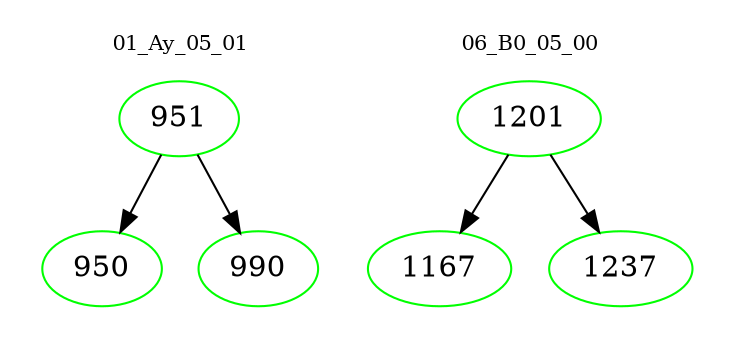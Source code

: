 digraph{
subgraph cluster_0 {
color = white
label = "01_Ay_05_01";
fontsize=10;
T0_951 [label="951", color="green"]
T0_951 -> T0_950 [color="black"]
T0_950 [label="950", color="green"]
T0_951 -> T0_990 [color="black"]
T0_990 [label="990", color="green"]
}
subgraph cluster_1 {
color = white
label = "06_B0_05_00";
fontsize=10;
T1_1201 [label="1201", color="green"]
T1_1201 -> T1_1167 [color="black"]
T1_1167 [label="1167", color="green"]
T1_1201 -> T1_1237 [color="black"]
T1_1237 [label="1237", color="green"]
}
}
